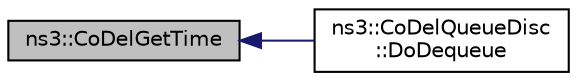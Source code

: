 digraph "ns3::CoDelGetTime"
{
  edge [fontname="Helvetica",fontsize="10",labelfontname="Helvetica",labelfontsize="10"];
  node [fontname="Helvetica",fontsize="10",shape=record];
  rankdir="LR";
  Node1 [label="ns3::CoDelGetTime",height=0.2,width=0.4,color="black", fillcolor="grey75", style="filled", fontcolor="black"];
  Node1 -> Node2 [dir="back",color="midnightblue",fontsize="10",style="solid"];
  Node2 [label="ns3::CoDelQueueDisc\l::DoDequeue",height=0.2,width=0.4,color="black", fillcolor="white", style="filled",URL="$de/d17/classns3_1_1CoDelQueueDisc.html#a6128cb8655b87b67f04424c68058e751",tooltip="Remove a packet from queue based on the current state If we are in dropping state, check if we could leave the dropping state or if we should perform next drop If we are not currently in dropping state, check if we need to enter the state and drop the first packet. "];
}
